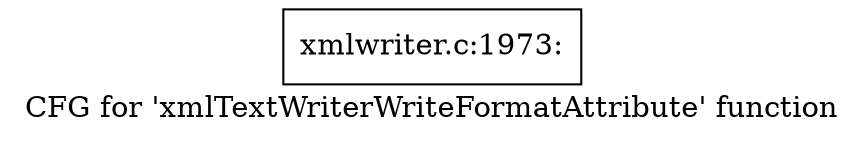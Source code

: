 digraph "CFG for 'xmlTextWriterWriteFormatAttribute' function" {
	label="CFG for 'xmlTextWriterWriteFormatAttribute' function";

	Node0x3fd50b0 [shape=record,label="{xmlwriter.c:1973:}"];
}
